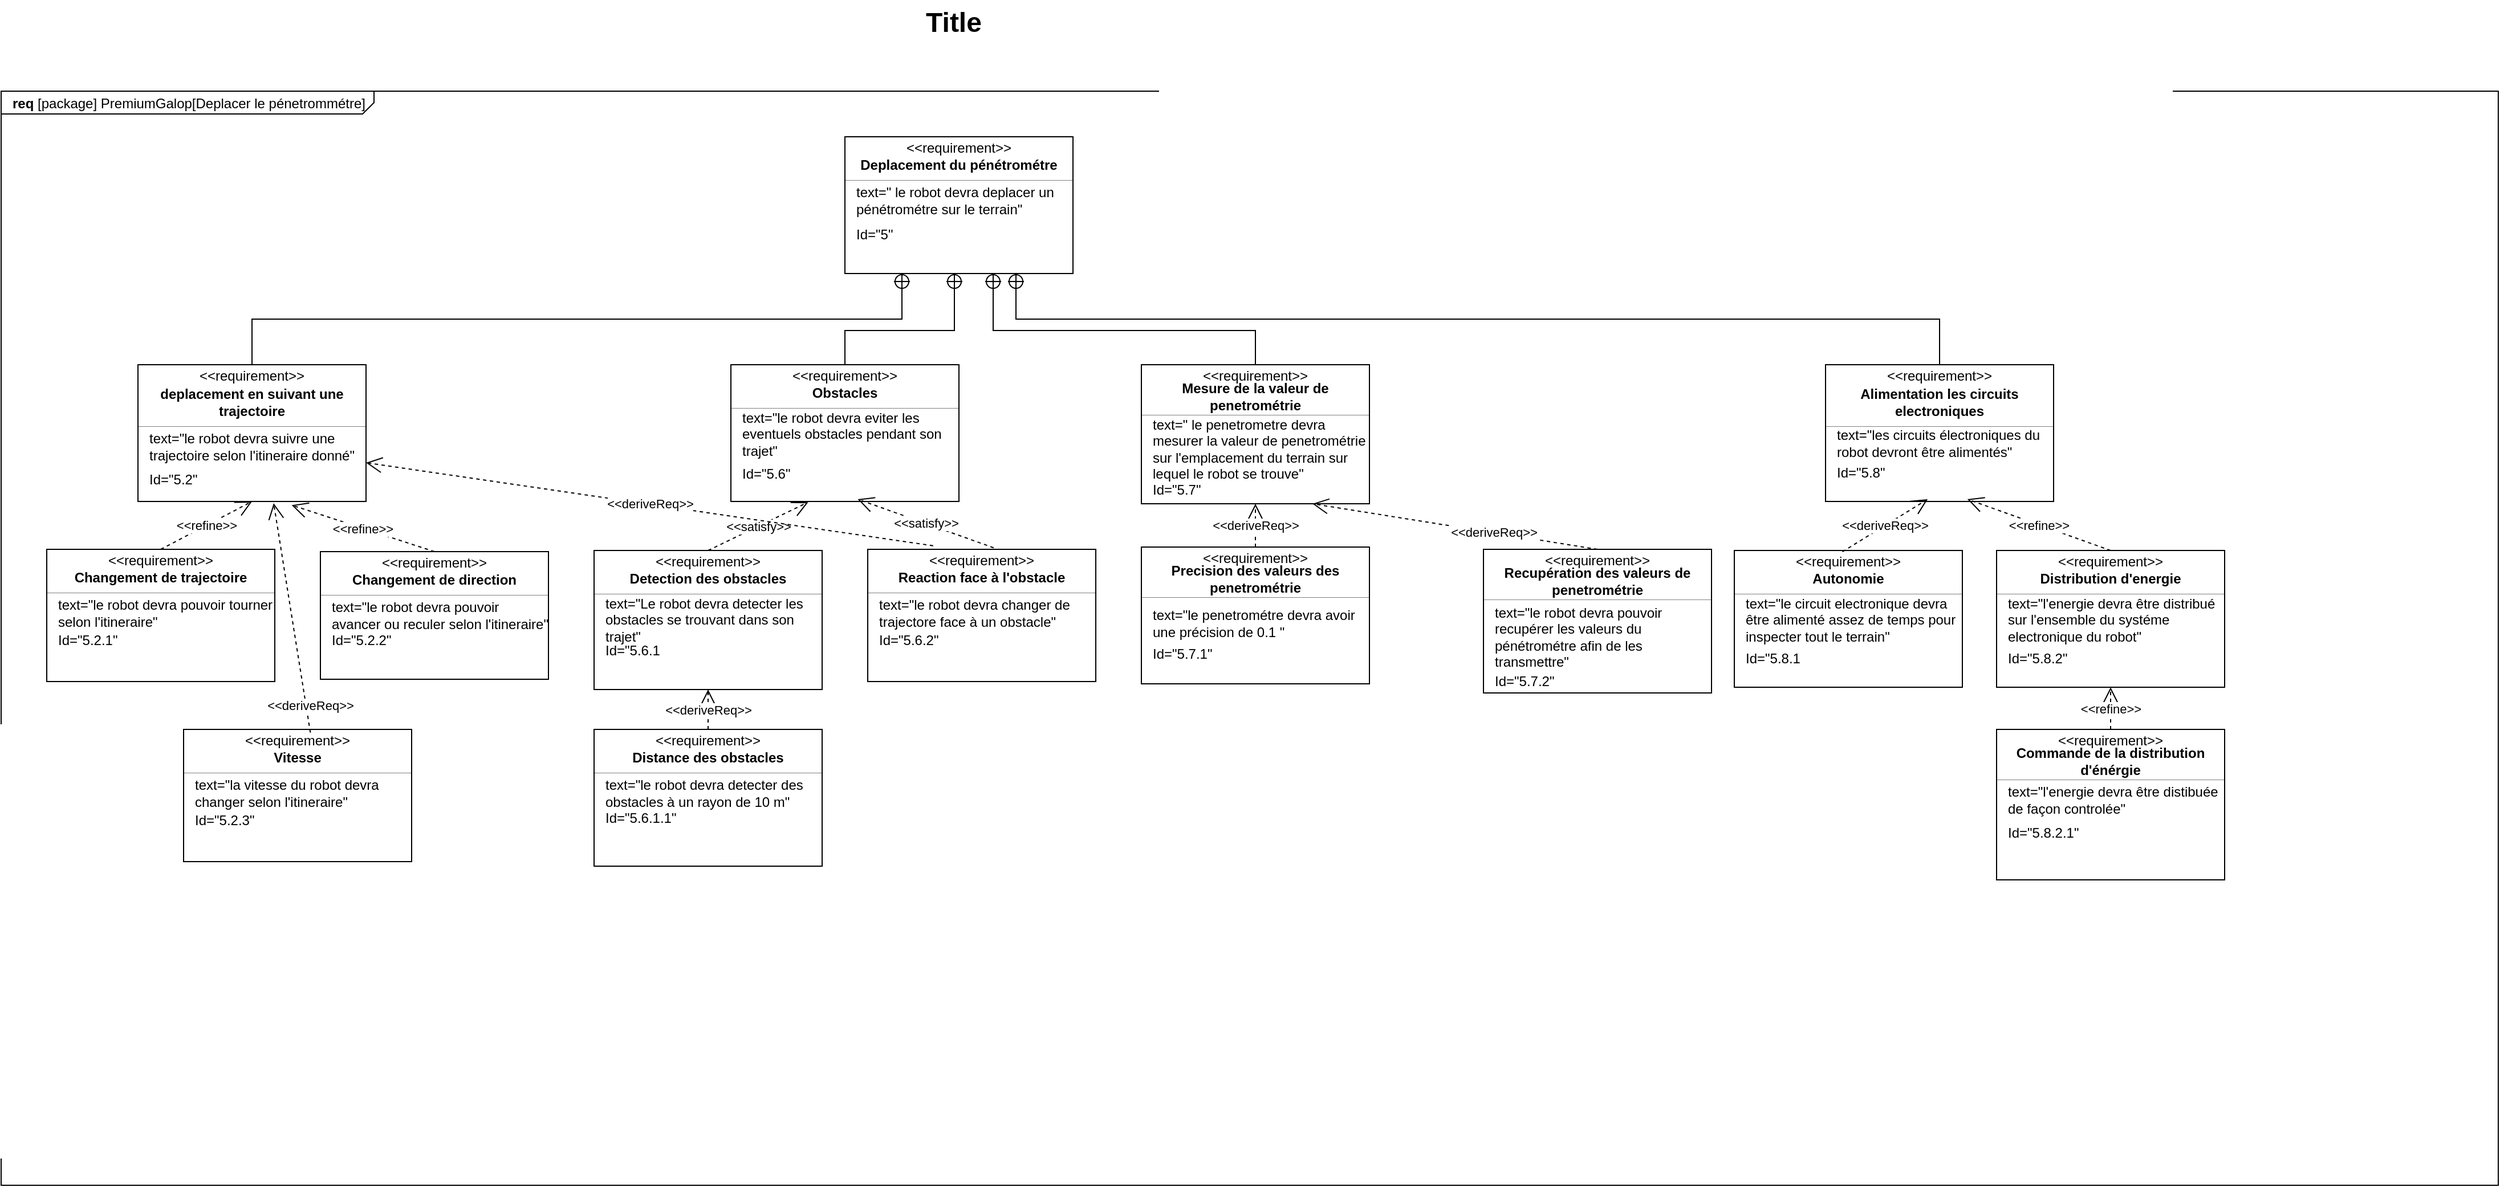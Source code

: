 <mxfile version="26.0.8">
  <diagram name="Page-1" id="929967ad-93f9-6ef4-fab6-5d389245f69c">
    <mxGraphModel dx="1793" dy="923" grid="1" gridSize="10" guides="1" tooltips="1" connect="1" arrows="1" fold="1" page="1" pageScale="1.5" pageWidth="1169" pageHeight="826" background="none" math="0" shadow="0">
      <root>
        <mxCell id="0" style=";html=1;" />
        <mxCell id="1" style=";html=1;" parent="0" />
        <mxCell id="1672d66443f91eb5-1" value="&lt;p style=&quot;margin: 0px ; margin-top: 4px ; margin-left: 10px ; text-align: left&quot;&gt;&lt;b&gt;req&lt;/b&gt;&amp;nbsp;[package] PremiumGalop[Deplacer le pénetrommétre]&lt;/p&gt;" style="html=1;strokeWidth=1;shape=mxgraph.sysml.package;html=1;overflow=fill;whiteSpace=wrap;fillColor=none;gradientColor=none;fontSize=12;align=center;labelX=327.64;" parent="1" vertex="1">
          <mxGeometry x="40" y="120" width="2190" height="960" as="geometry" />
        </mxCell>
        <mxCell id="1672d66443f91eb5-23" value="Title" style="text;strokeColor=none;fillColor=none;html=1;fontSize=24;fontStyle=1;verticalAlign=middle;align=center;" parent="1" vertex="1">
          <mxGeometry x="120" y="40" width="1510" height="40" as="geometry" />
        </mxCell>
        <mxCell id="hHE1MnVIrnI3_nqOoeLc-1" value="" style="fontStyle=1;align=center;verticalAlign=middle;childLayout=stackLayout;horizontal=1;horizontalStack=0;resizeParent=1;resizeParentMax=0;resizeLast=0;marginBottom=0;" parent="1" vertex="1">
          <mxGeometry x="780" y="160" width="200" height="120" as="geometry" />
        </mxCell>
        <mxCell id="hHE1MnVIrnI3_nqOoeLc-2" value="&amp;lt;&amp;lt;requirement&amp;gt;&amp;gt;" style="html=1;align=center;spacing=0;verticalAlign=middle;strokeColor=none;fillColor=none;whiteSpace=wrap;spacingTop=3;" parent="hHE1MnVIrnI3_nqOoeLc-1" vertex="1">
          <mxGeometry width="200" height="16" as="geometry" />
        </mxCell>
        <mxCell id="hHE1MnVIrnI3_nqOoeLc-3" value="Deplacement du pénétrométre" style="html=1;align=center;spacing=0;verticalAlign=middle;strokeColor=none;fillColor=none;whiteSpace=wrap;fontStyle=1" parent="hHE1MnVIrnI3_nqOoeLc-1" vertex="1">
          <mxGeometry y="16" width="200" height="18" as="geometry" />
        </mxCell>
        <mxCell id="hHE1MnVIrnI3_nqOoeLc-4" value="" style="line;strokeWidth=0.25;fillColor=none;align=left;verticalAlign=middle;spacingTop=-1;spacingLeft=3;spacingRight=3;rotatable=0;labelPosition=right;points=[];portConstraint=eastwest;" parent="hHE1MnVIrnI3_nqOoeLc-1" vertex="1">
          <mxGeometry y="34" width="200" height="8" as="geometry" />
        </mxCell>
        <mxCell id="hHE1MnVIrnI3_nqOoeLc-5" value="text=&quot; le robot devra deplacer un pénétrométre sur le terrain&quot;" style="html=1;align=left;spacing=0;verticalAlign=middle;strokeColor=none;fillColor=none;whiteSpace=wrap;spacingLeft=10;" parent="hHE1MnVIrnI3_nqOoeLc-1" vertex="1">
          <mxGeometry y="42" width="200" height="28" as="geometry" />
        </mxCell>
        <mxCell id="hHE1MnVIrnI3_nqOoeLc-6" value="Id=&quot;5&quot;" style="html=1;align=left;spacing=0;verticalAlign=middle;strokeColor=none;fillColor=none;whiteSpace=wrap;spacingLeft=10;" parent="hHE1MnVIrnI3_nqOoeLc-1" vertex="1">
          <mxGeometry y="70" width="200" height="32" as="geometry" />
        </mxCell>
        <mxCell id="hHE1MnVIrnI3_nqOoeLc-7" value="" style="html=1;align=center;spacing=0;verticalAlign=middle;strokeColor=none;fillColor=none;whiteSpace=wrap;" parent="hHE1MnVIrnI3_nqOoeLc-1" vertex="1">
          <mxGeometry y="102" width="200" height="18" as="geometry" />
        </mxCell>
        <mxCell id="hHE1MnVIrnI3_nqOoeLc-8" value="" style="fontStyle=1;align=center;verticalAlign=middle;childLayout=stackLayout;horizontal=1;horizontalStack=0;resizeParent=1;resizeParentMax=0;resizeLast=0;marginBottom=0;" parent="1" vertex="1">
          <mxGeometry x="160" y="360" width="200" height="120" as="geometry" />
        </mxCell>
        <mxCell id="hHE1MnVIrnI3_nqOoeLc-9" value="&amp;lt;&amp;lt;requirement&amp;gt;&amp;gt;" style="html=1;align=center;spacing=0;verticalAlign=middle;strokeColor=none;fillColor=none;whiteSpace=wrap;spacingTop=3;" parent="hHE1MnVIrnI3_nqOoeLc-8" vertex="1">
          <mxGeometry width="200" height="16" as="geometry" />
        </mxCell>
        <mxCell id="hHE1MnVIrnI3_nqOoeLc-10" value="deplacement en suivant une trajectoire" style="html=1;align=center;spacing=0;verticalAlign=middle;strokeColor=none;fillColor=none;whiteSpace=wrap;fontStyle=1" parent="hHE1MnVIrnI3_nqOoeLc-8" vertex="1">
          <mxGeometry y="16" width="200" height="34" as="geometry" />
        </mxCell>
        <mxCell id="hHE1MnVIrnI3_nqOoeLc-11" value="" style="line;strokeWidth=0.25;fillColor=none;align=left;verticalAlign=middle;spacingTop=-1;spacingLeft=3;spacingRight=3;rotatable=0;labelPosition=right;points=[];portConstraint=eastwest;" parent="hHE1MnVIrnI3_nqOoeLc-8" vertex="1">
          <mxGeometry y="50" width="200" height="8" as="geometry" />
        </mxCell>
        <mxCell id="hHE1MnVIrnI3_nqOoeLc-12" value="text=&quot;le robot devra suivre une trajectoire selon l&#39;itineraire donné&quot;" style="html=1;align=left;spacing=0;verticalAlign=middle;strokeColor=none;fillColor=none;whiteSpace=wrap;spacingLeft=10;" parent="hHE1MnVIrnI3_nqOoeLc-8" vertex="1">
          <mxGeometry y="58" width="200" height="28" as="geometry" />
        </mxCell>
        <mxCell id="hHE1MnVIrnI3_nqOoeLc-13" value="Id=&quot;5.2&quot;" style="html=1;align=left;spacing=0;verticalAlign=middle;strokeColor=none;fillColor=none;whiteSpace=wrap;spacingLeft=10;" parent="hHE1MnVIrnI3_nqOoeLc-8" vertex="1">
          <mxGeometry y="86" width="200" height="30" as="geometry" />
        </mxCell>
        <mxCell id="hHE1MnVIrnI3_nqOoeLc-14" value="" style="html=1;align=center;spacing=0;verticalAlign=middle;strokeColor=none;fillColor=none;whiteSpace=wrap;" parent="hHE1MnVIrnI3_nqOoeLc-8" vertex="1">
          <mxGeometry y="116" width="200" height="4" as="geometry" />
        </mxCell>
        <mxCell id="hHE1MnVIrnI3_nqOoeLc-15" value="" style="fontStyle=1;align=center;verticalAlign=middle;childLayout=stackLayout;horizontal=1;horizontalStack=0;resizeParent=1;resizeParentMax=0;resizeLast=0;marginBottom=0;" parent="1" vertex="1">
          <mxGeometry x="680" y="360" width="200" height="120" as="geometry" />
        </mxCell>
        <mxCell id="hHE1MnVIrnI3_nqOoeLc-16" value="&amp;lt;&amp;lt;requirement&amp;gt;&amp;gt;" style="html=1;align=center;spacing=0;verticalAlign=middle;strokeColor=none;fillColor=none;whiteSpace=wrap;spacingTop=3;" parent="hHE1MnVIrnI3_nqOoeLc-15" vertex="1">
          <mxGeometry width="200" height="16" as="geometry" />
        </mxCell>
        <mxCell id="hHE1MnVIrnI3_nqOoeLc-17" value="Obstacles" style="html=1;align=center;spacing=0;verticalAlign=middle;strokeColor=none;fillColor=none;whiteSpace=wrap;fontStyle=1" parent="hHE1MnVIrnI3_nqOoeLc-15" vertex="1">
          <mxGeometry y="16" width="200" height="18" as="geometry" />
        </mxCell>
        <mxCell id="hHE1MnVIrnI3_nqOoeLc-18" value="" style="line;strokeWidth=0.25;fillColor=none;align=left;verticalAlign=middle;spacingTop=-1;spacingLeft=3;spacingRight=3;rotatable=0;labelPosition=right;points=[];portConstraint=eastwest;" parent="hHE1MnVIrnI3_nqOoeLc-15" vertex="1">
          <mxGeometry y="34" width="200" height="8" as="geometry" />
        </mxCell>
        <mxCell id="hHE1MnVIrnI3_nqOoeLc-19" value="text=&quot;le robot devra eviter les eventuels obstacles pendant son trajet&quot;" style="html=1;align=left;spacing=0;verticalAlign=middle;strokeColor=none;fillColor=none;whiteSpace=wrap;spacingLeft=10;" parent="hHE1MnVIrnI3_nqOoeLc-15" vertex="1">
          <mxGeometry y="42" width="200" height="38" as="geometry" />
        </mxCell>
        <mxCell id="hHE1MnVIrnI3_nqOoeLc-20" value="Id=&quot;5.6&quot;" style="html=1;align=left;spacing=0;verticalAlign=middle;strokeColor=none;fillColor=none;whiteSpace=wrap;spacingLeft=10;" parent="hHE1MnVIrnI3_nqOoeLc-15" vertex="1">
          <mxGeometry y="80" width="200" height="32" as="geometry" />
        </mxCell>
        <mxCell id="hHE1MnVIrnI3_nqOoeLc-21" value="" style="html=1;align=center;spacing=0;verticalAlign=middle;strokeColor=none;fillColor=none;whiteSpace=wrap;" parent="hHE1MnVIrnI3_nqOoeLc-15" vertex="1">
          <mxGeometry y="112" width="200" height="8" as="geometry" />
        </mxCell>
        <mxCell id="hHE1MnVIrnI3_nqOoeLc-22" value="" style="fontStyle=1;align=center;verticalAlign=middle;childLayout=stackLayout;horizontal=1;horizontalStack=0;resizeParent=1;resizeParentMax=0;resizeLast=0;marginBottom=0;" parent="1" vertex="1">
          <mxGeometry x="1040" y="360" width="200" height="122" as="geometry" />
        </mxCell>
        <mxCell id="hHE1MnVIrnI3_nqOoeLc-23" value="&amp;lt;&amp;lt;requirement&amp;gt;&amp;gt;" style="html=1;align=center;spacing=0;verticalAlign=middle;strokeColor=none;fillColor=none;whiteSpace=wrap;spacingTop=3;" parent="hHE1MnVIrnI3_nqOoeLc-22" vertex="1">
          <mxGeometry width="200" height="16" as="geometry" />
        </mxCell>
        <mxCell id="hHE1MnVIrnI3_nqOoeLc-24" value="Mesure de la valeur de penetrométrie" style="html=1;align=center;spacing=0;verticalAlign=middle;strokeColor=none;fillColor=none;whiteSpace=wrap;fontStyle=1" parent="hHE1MnVIrnI3_nqOoeLc-22" vertex="1">
          <mxGeometry y="16" width="200" height="24" as="geometry" />
        </mxCell>
        <mxCell id="hHE1MnVIrnI3_nqOoeLc-25" value="" style="line;strokeWidth=0.25;fillColor=none;align=left;verticalAlign=middle;spacingTop=-1;spacingLeft=3;spacingRight=3;rotatable=0;labelPosition=right;points=[];portConstraint=eastwest;" parent="hHE1MnVIrnI3_nqOoeLc-22" vertex="1">
          <mxGeometry y="40" width="200" height="8" as="geometry" />
        </mxCell>
        <mxCell id="hHE1MnVIrnI3_nqOoeLc-26" value="text=&quot; le penetrometre devra mesurer la valeur de penetrométrie sur l&#39;emplacement du terrain sur lequel le robot se trouve&quot;" style="html=1;align=left;spacing=0;verticalAlign=middle;strokeColor=none;fillColor=none;whiteSpace=wrap;spacingLeft=10;" parent="hHE1MnVIrnI3_nqOoeLc-22" vertex="1">
          <mxGeometry y="48" width="200" height="52" as="geometry" />
        </mxCell>
        <mxCell id="hHE1MnVIrnI3_nqOoeLc-27" value="Id=&quot;5.7&quot;" style="html=1;align=left;spacing=0;verticalAlign=middle;strokeColor=none;fillColor=none;whiteSpace=wrap;spacingLeft=10;" parent="hHE1MnVIrnI3_nqOoeLc-22" vertex="1">
          <mxGeometry y="100" width="200" height="20" as="geometry" />
        </mxCell>
        <mxCell id="hHE1MnVIrnI3_nqOoeLc-28" value="" style="html=1;align=center;spacing=0;verticalAlign=middle;strokeColor=none;fillColor=none;whiteSpace=wrap;" parent="hHE1MnVIrnI3_nqOoeLc-22" vertex="1">
          <mxGeometry y="120" width="200" height="2" as="geometry" />
        </mxCell>
        <mxCell id="hHE1MnVIrnI3_nqOoeLc-30" value="" style="fontStyle=1;align=center;verticalAlign=middle;childLayout=stackLayout;horizontal=1;horizontalStack=0;resizeParent=1;resizeParentMax=0;resizeLast=0;marginBottom=0;" parent="1" vertex="1">
          <mxGeometry x="1640" y="360" width="200" height="120" as="geometry" />
        </mxCell>
        <mxCell id="hHE1MnVIrnI3_nqOoeLc-31" value="&amp;lt;&amp;lt;requirement&amp;gt;&amp;gt;" style="html=1;align=center;spacing=0;verticalAlign=middle;strokeColor=none;fillColor=none;whiteSpace=wrap;spacingTop=3;" parent="hHE1MnVIrnI3_nqOoeLc-30" vertex="1">
          <mxGeometry width="200" height="16" as="geometry" />
        </mxCell>
        <mxCell id="hHE1MnVIrnI3_nqOoeLc-32" value="Alimentation les circuits electroniques" style="html=1;align=center;spacing=0;verticalAlign=middle;strokeColor=none;fillColor=none;whiteSpace=wrap;fontStyle=1" parent="hHE1MnVIrnI3_nqOoeLc-30" vertex="1">
          <mxGeometry y="16" width="200" height="34" as="geometry" />
        </mxCell>
        <mxCell id="hHE1MnVIrnI3_nqOoeLc-33" value="" style="line;strokeWidth=0.25;fillColor=none;align=left;verticalAlign=middle;spacingTop=-1;spacingLeft=3;spacingRight=3;rotatable=0;labelPosition=right;points=[];portConstraint=eastwest;" parent="hHE1MnVIrnI3_nqOoeLc-30" vertex="1">
          <mxGeometry y="50" width="200" height="8" as="geometry" />
        </mxCell>
        <mxCell id="hHE1MnVIrnI3_nqOoeLc-34" value="text=&quot;les circuits électroniques du robot devront être alimentés&quot;" style="html=1;align=left;spacing=0;verticalAlign=middle;strokeColor=none;fillColor=none;whiteSpace=wrap;spacingLeft=10;" parent="hHE1MnVIrnI3_nqOoeLc-30" vertex="1">
          <mxGeometry y="58" width="200" height="22" as="geometry" />
        </mxCell>
        <mxCell id="hHE1MnVIrnI3_nqOoeLc-35" value="Id=&quot;5.8&quot;" style="html=1;align=left;spacing=0;verticalAlign=middle;strokeColor=none;fillColor=none;whiteSpace=wrap;spacingLeft=10;" parent="hHE1MnVIrnI3_nqOoeLc-30" vertex="1">
          <mxGeometry y="80" width="200" height="30" as="geometry" />
        </mxCell>
        <mxCell id="hHE1MnVIrnI3_nqOoeLc-36" value="" style="html=1;align=center;spacing=0;verticalAlign=middle;strokeColor=none;fillColor=none;whiteSpace=wrap;" parent="hHE1MnVIrnI3_nqOoeLc-30" vertex="1">
          <mxGeometry y="110" width="200" height="10" as="geometry" />
        </mxCell>
        <mxCell id="hHE1MnVIrnI3_nqOoeLc-38" value="" style="fontStyle=1;align=center;verticalAlign=middle;childLayout=stackLayout;horizontal=1;horizontalStack=0;resizeParent=1;resizeParentMax=0;resizeLast=0;marginBottom=0;" parent="1" vertex="1">
          <mxGeometry x="560" y="680" width="200" height="120" as="geometry" />
        </mxCell>
        <mxCell id="hHE1MnVIrnI3_nqOoeLc-39" value="&amp;lt;&amp;lt;requirement&amp;gt;&amp;gt;" style="html=1;align=center;spacing=0;verticalAlign=middle;strokeColor=none;fillColor=none;whiteSpace=wrap;spacingTop=3;" parent="hHE1MnVIrnI3_nqOoeLc-38" vertex="1">
          <mxGeometry width="200" height="16" as="geometry" />
        </mxCell>
        <mxCell id="hHE1MnVIrnI3_nqOoeLc-40" value="Distance des obstacles" style="html=1;align=center;spacing=0;verticalAlign=middle;strokeColor=none;fillColor=none;whiteSpace=wrap;fontStyle=1" parent="hHE1MnVIrnI3_nqOoeLc-38" vertex="1">
          <mxGeometry y="16" width="200" height="18" as="geometry" />
        </mxCell>
        <mxCell id="hHE1MnVIrnI3_nqOoeLc-41" value="" style="line;strokeWidth=0.25;fillColor=none;align=left;verticalAlign=middle;spacingTop=-1;spacingLeft=3;spacingRight=3;rotatable=0;labelPosition=right;points=[];portConstraint=eastwest;" parent="hHE1MnVIrnI3_nqOoeLc-38" vertex="1">
          <mxGeometry y="34" width="200" height="8" as="geometry" />
        </mxCell>
        <mxCell id="hHE1MnVIrnI3_nqOoeLc-42" value="text=&quot;le robot devra detecter des obstacles à un rayon de 10 m&quot;" style="html=1;align=left;spacing=0;verticalAlign=middle;strokeColor=none;fillColor=none;whiteSpace=wrap;spacingLeft=10;" parent="hHE1MnVIrnI3_nqOoeLc-38" vertex="1">
          <mxGeometry y="42" width="200" height="28" as="geometry" />
        </mxCell>
        <mxCell id="hHE1MnVIrnI3_nqOoeLc-43" value="Id=&quot;5.6.1.1&quot;" style="html=1;align=left;spacing=0;verticalAlign=middle;strokeColor=none;fillColor=none;whiteSpace=wrap;spacingLeft=10;" parent="hHE1MnVIrnI3_nqOoeLc-38" vertex="1">
          <mxGeometry y="70" width="200" height="16" as="geometry" />
        </mxCell>
        <mxCell id="hHE1MnVIrnI3_nqOoeLc-44" value="" style="html=1;align=center;spacing=0;verticalAlign=middle;strokeColor=none;fillColor=none;whiteSpace=wrap;" parent="hHE1MnVIrnI3_nqOoeLc-38" vertex="1">
          <mxGeometry y="86" width="200" height="34" as="geometry" />
        </mxCell>
        <mxCell id="J1DFRAQzbUZdvanrdbl8-56" style="edgeStyle=orthogonalEdgeStyle;rounded=0;orthogonalLoop=1;jettySize=auto;html=1;exitX=0.5;exitY=1;exitDx=0;exitDy=0;" parent="hHE1MnVIrnI3_nqOoeLc-38" source="hHE1MnVIrnI3_nqOoeLc-43" target="hHE1MnVIrnI3_nqOoeLc-43" edge="1">
          <mxGeometry relative="1" as="geometry" />
        </mxCell>
        <mxCell id="hHE1MnVIrnI3_nqOoeLc-45" value="" style="fontStyle=1;align=center;verticalAlign=middle;childLayout=stackLayout;horizontal=1;horizontalStack=0;resizeParent=1;resizeParentMax=0;resizeLast=0;marginBottom=0;" parent="1" vertex="1">
          <mxGeometry x="1040" y="520" width="200" height="120" as="geometry" />
        </mxCell>
        <mxCell id="hHE1MnVIrnI3_nqOoeLc-46" value="&amp;lt;&amp;lt;requirement&amp;gt;&amp;gt;" style="html=1;align=center;spacing=0;verticalAlign=middle;strokeColor=none;fillColor=none;whiteSpace=wrap;spacingTop=3;" parent="hHE1MnVIrnI3_nqOoeLc-45" vertex="1">
          <mxGeometry width="200" height="16" as="geometry" />
        </mxCell>
        <mxCell id="hHE1MnVIrnI3_nqOoeLc-47" value="Precision des valeurs des penetrométrie" style="html=1;align=center;spacing=0;verticalAlign=middle;strokeColor=none;fillColor=none;whiteSpace=wrap;fontStyle=1" parent="hHE1MnVIrnI3_nqOoeLc-45" vertex="1">
          <mxGeometry y="16" width="200" height="24" as="geometry" />
        </mxCell>
        <mxCell id="hHE1MnVIrnI3_nqOoeLc-48" value="" style="line;strokeWidth=0.25;fillColor=none;align=left;verticalAlign=middle;spacingTop=-1;spacingLeft=3;spacingRight=3;rotatable=0;labelPosition=right;points=[];portConstraint=eastwest;" parent="hHE1MnVIrnI3_nqOoeLc-45" vertex="1">
          <mxGeometry y="40" width="200" height="8" as="geometry" />
        </mxCell>
        <mxCell id="hHE1MnVIrnI3_nqOoeLc-49" value="text=&quot;le penetrométre devra avoir une précision de 0.1 &quot;" style="html=1;align=left;spacing=0;verticalAlign=middle;strokeColor=none;fillColor=none;whiteSpace=wrap;spacingLeft=10;" parent="hHE1MnVIrnI3_nqOoeLc-45" vertex="1">
          <mxGeometry y="48" width="200" height="38" as="geometry" />
        </mxCell>
        <mxCell id="hHE1MnVIrnI3_nqOoeLc-50" value="Id=&quot;5.7.1&quot;" style="html=1;align=left;spacing=0;verticalAlign=middle;strokeColor=none;fillColor=none;whiteSpace=wrap;spacingLeft=10;" parent="hHE1MnVIrnI3_nqOoeLc-45" vertex="1">
          <mxGeometry y="86" width="200" height="16" as="geometry" />
        </mxCell>
        <mxCell id="hHE1MnVIrnI3_nqOoeLc-51" value="" style="html=1;align=center;spacing=0;verticalAlign=middle;strokeColor=none;fillColor=none;whiteSpace=wrap;" parent="hHE1MnVIrnI3_nqOoeLc-45" vertex="1">
          <mxGeometry y="102" width="200" height="18" as="geometry" />
        </mxCell>
        <mxCell id="hHE1MnVIrnI3_nqOoeLc-52" value="" style="fontStyle=1;align=center;verticalAlign=middle;childLayout=stackLayout;horizontal=1;horizontalStack=0;resizeParent=1;resizeParentMax=0;resizeLast=0;marginBottom=0;" parent="1" vertex="1">
          <mxGeometry x="560" y="523" width="200" height="122" as="geometry" />
        </mxCell>
        <mxCell id="hHE1MnVIrnI3_nqOoeLc-53" value="&amp;lt;&amp;lt;requirement&amp;gt;&amp;gt;" style="html=1;align=center;spacing=0;verticalAlign=middle;strokeColor=none;fillColor=none;whiteSpace=wrap;spacingTop=3;" parent="hHE1MnVIrnI3_nqOoeLc-52" vertex="1">
          <mxGeometry width="200" height="16" as="geometry" />
        </mxCell>
        <mxCell id="hHE1MnVIrnI3_nqOoeLc-54" value="Detection des obstacles" style="html=1;align=center;spacing=0;verticalAlign=middle;strokeColor=none;fillColor=none;whiteSpace=wrap;fontStyle=1" parent="hHE1MnVIrnI3_nqOoeLc-52" vertex="1">
          <mxGeometry y="16" width="200" height="18" as="geometry" />
        </mxCell>
        <mxCell id="hHE1MnVIrnI3_nqOoeLc-55" value="" style="line;strokeWidth=0.25;fillColor=none;align=left;verticalAlign=middle;spacingTop=-1;spacingLeft=3;spacingRight=3;rotatable=0;labelPosition=right;points=[];portConstraint=eastwest;" parent="hHE1MnVIrnI3_nqOoeLc-52" vertex="1">
          <mxGeometry y="34" width="200" height="8" as="geometry" />
        </mxCell>
        <mxCell id="hHE1MnVIrnI3_nqOoeLc-56" value="text=&quot;Le robot devra detecter les obstacles se trouvant dans son trajet&quot;" style="html=1;align=left;spacing=0;verticalAlign=middle;strokeColor=none;fillColor=none;whiteSpace=wrap;spacingLeft=10;" parent="hHE1MnVIrnI3_nqOoeLc-52" vertex="1">
          <mxGeometry y="42" width="200" height="38" as="geometry" />
        </mxCell>
        <mxCell id="hHE1MnVIrnI3_nqOoeLc-57" value="Id=&quot;5.6.1" style="html=1;align=left;spacing=0;verticalAlign=middle;strokeColor=none;fillColor=none;whiteSpace=wrap;spacingLeft=10;" parent="hHE1MnVIrnI3_nqOoeLc-52" vertex="1">
          <mxGeometry y="80" width="200" height="16" as="geometry" />
        </mxCell>
        <mxCell id="hHE1MnVIrnI3_nqOoeLc-58" value="" style="html=1;align=center;spacing=0;verticalAlign=middle;strokeColor=none;fillColor=none;whiteSpace=wrap;" parent="hHE1MnVIrnI3_nqOoeLc-52" vertex="1">
          <mxGeometry y="96" width="200" height="26" as="geometry" />
        </mxCell>
        <mxCell id="hHE1MnVIrnI3_nqOoeLc-59" value="" style="fontStyle=1;align=center;verticalAlign=middle;childLayout=stackLayout;horizontal=1;horizontalStack=0;resizeParent=1;resizeParentMax=0;resizeLast=0;marginBottom=0;" parent="1" vertex="1">
          <mxGeometry x="80" y="522" width="200" height="116" as="geometry" />
        </mxCell>
        <mxCell id="hHE1MnVIrnI3_nqOoeLc-60" value="&amp;lt;&amp;lt;requirement&amp;gt;&amp;gt;" style="html=1;align=center;spacing=0;verticalAlign=middle;strokeColor=none;fillColor=none;whiteSpace=wrap;spacingTop=3;" parent="hHE1MnVIrnI3_nqOoeLc-59" vertex="1">
          <mxGeometry width="200" height="16" as="geometry" />
        </mxCell>
        <mxCell id="hHE1MnVIrnI3_nqOoeLc-61" value="Changement de trajectoire" style="html=1;align=center;spacing=0;verticalAlign=middle;strokeColor=none;fillColor=none;whiteSpace=wrap;fontStyle=1" parent="hHE1MnVIrnI3_nqOoeLc-59" vertex="1">
          <mxGeometry y="16" width="200" height="18" as="geometry" />
        </mxCell>
        <mxCell id="hHE1MnVIrnI3_nqOoeLc-62" value="" style="line;strokeWidth=0.25;fillColor=none;align=left;verticalAlign=middle;spacingTop=-1;spacingLeft=3;spacingRight=3;rotatable=0;labelPosition=right;points=[];portConstraint=eastwest;" parent="hHE1MnVIrnI3_nqOoeLc-59" vertex="1">
          <mxGeometry y="34" width="200" height="8" as="geometry" />
        </mxCell>
        <mxCell id="hHE1MnVIrnI3_nqOoeLc-63" value="text=&quot;le robot devra pouvoir tourner selon l&#39;itineraire&quot;" style="html=1;align=left;spacing=0;verticalAlign=middle;strokeColor=none;fillColor=none;whiteSpace=wrap;spacingLeft=10;" parent="hHE1MnVIrnI3_nqOoeLc-59" vertex="1">
          <mxGeometry y="42" width="200" height="28" as="geometry" />
        </mxCell>
        <mxCell id="hHE1MnVIrnI3_nqOoeLc-64" value="Id=&quot;5.2.1&quot;" style="html=1;align=left;spacing=0;verticalAlign=middle;strokeColor=none;fillColor=none;whiteSpace=wrap;spacingLeft=10;" parent="hHE1MnVIrnI3_nqOoeLc-59" vertex="1">
          <mxGeometry y="70" width="200" height="20" as="geometry" />
        </mxCell>
        <mxCell id="hHE1MnVIrnI3_nqOoeLc-65" value="" style="html=1;align=center;spacing=0;verticalAlign=middle;strokeColor=none;fillColor=none;whiteSpace=wrap;" parent="hHE1MnVIrnI3_nqOoeLc-59" vertex="1">
          <mxGeometry y="90" width="200" height="26" as="geometry" />
        </mxCell>
        <mxCell id="hHE1MnVIrnI3_nqOoeLc-66" value="" style="fontStyle=1;align=center;verticalAlign=middle;childLayout=stackLayout;horizontal=1;horizontalStack=0;resizeParent=1;resizeParentMax=0;resizeLast=0;marginBottom=0;" parent="1" vertex="1">
          <mxGeometry x="320" y="524" width="200" height="112" as="geometry" />
        </mxCell>
        <mxCell id="hHE1MnVIrnI3_nqOoeLc-67" value="&amp;lt;&amp;lt;requirement&amp;gt;&amp;gt;" style="html=1;align=center;spacing=0;verticalAlign=middle;strokeColor=none;fillColor=none;whiteSpace=wrap;spacingTop=3;" parent="hHE1MnVIrnI3_nqOoeLc-66" vertex="1">
          <mxGeometry width="200" height="16" as="geometry" />
        </mxCell>
        <mxCell id="hHE1MnVIrnI3_nqOoeLc-68" value="Changement de direction" style="html=1;align=center;spacing=0;verticalAlign=middle;strokeColor=none;fillColor=none;whiteSpace=wrap;fontStyle=1" parent="hHE1MnVIrnI3_nqOoeLc-66" vertex="1">
          <mxGeometry y="16" width="200" height="18" as="geometry" />
        </mxCell>
        <mxCell id="hHE1MnVIrnI3_nqOoeLc-69" value="" style="line;strokeWidth=0.25;fillColor=none;align=left;verticalAlign=middle;spacingTop=-1;spacingLeft=3;spacingRight=3;rotatable=0;labelPosition=right;points=[];portConstraint=eastwest;" parent="hHE1MnVIrnI3_nqOoeLc-66" vertex="1">
          <mxGeometry y="34" width="200" height="8" as="geometry" />
        </mxCell>
        <mxCell id="hHE1MnVIrnI3_nqOoeLc-70" value="text=&quot;le robot devra pouvoir avancer ou reculer selon l&#39;itineraire&quot;" style="html=1;align=left;spacing=0;verticalAlign=middle;strokeColor=none;fillColor=none;whiteSpace=wrap;spacingLeft=10;" parent="hHE1MnVIrnI3_nqOoeLc-66" vertex="1">
          <mxGeometry y="42" width="200" height="28" as="geometry" />
        </mxCell>
        <mxCell id="hHE1MnVIrnI3_nqOoeLc-71" value="Id=&quot;5.2.2&quot;" style="html=1;align=left;spacing=0;verticalAlign=middle;strokeColor=none;fillColor=none;whiteSpace=wrap;spacingLeft=10;" parent="hHE1MnVIrnI3_nqOoeLc-66" vertex="1">
          <mxGeometry y="70" width="200" height="16" as="geometry" />
        </mxCell>
        <mxCell id="hHE1MnVIrnI3_nqOoeLc-72" value="" style="html=1;align=center;spacing=0;verticalAlign=middle;strokeColor=none;fillColor=none;whiteSpace=wrap;" parent="hHE1MnVIrnI3_nqOoeLc-66" vertex="1">
          <mxGeometry y="86" width="200" height="26" as="geometry" />
        </mxCell>
        <mxCell id="hHE1MnVIrnI3_nqOoeLc-83" value="" style="fontStyle=1;align=center;verticalAlign=middle;childLayout=stackLayout;horizontal=1;horizontalStack=0;resizeParent=1;resizeParentMax=0;resizeLast=0;marginBottom=0;" parent="1" vertex="1">
          <mxGeometry x="1560" y="523" width="200" height="120" as="geometry" />
        </mxCell>
        <mxCell id="hHE1MnVIrnI3_nqOoeLc-84" value="&amp;lt;&amp;lt;requirement&amp;gt;&amp;gt;" style="html=1;align=center;spacing=0;verticalAlign=middle;strokeColor=none;fillColor=none;whiteSpace=wrap;spacingTop=3;" parent="hHE1MnVIrnI3_nqOoeLc-83" vertex="1">
          <mxGeometry width="200" height="16" as="geometry" />
        </mxCell>
        <mxCell id="hHE1MnVIrnI3_nqOoeLc-85" value="Autonomie" style="html=1;align=center;spacing=0;verticalAlign=middle;strokeColor=none;fillColor=none;whiteSpace=wrap;fontStyle=1" parent="hHE1MnVIrnI3_nqOoeLc-83" vertex="1">
          <mxGeometry y="16" width="200" height="18" as="geometry" />
        </mxCell>
        <mxCell id="hHE1MnVIrnI3_nqOoeLc-86" value="" style="line;strokeWidth=0.25;fillColor=none;align=left;verticalAlign=middle;spacingTop=-1;spacingLeft=3;spacingRight=3;rotatable=0;labelPosition=right;points=[];portConstraint=eastwest;" parent="hHE1MnVIrnI3_nqOoeLc-83" vertex="1">
          <mxGeometry y="34" width="200" height="8" as="geometry" />
        </mxCell>
        <mxCell id="hHE1MnVIrnI3_nqOoeLc-87" value="text=&quot;le circuit electronique devra être alimenté assez de temps pour inspecter tout le terrain&quot;" style="html=1;align=left;spacing=0;verticalAlign=middle;strokeColor=none;fillColor=none;whiteSpace=wrap;spacingLeft=10;" parent="hHE1MnVIrnI3_nqOoeLc-83" vertex="1">
          <mxGeometry y="42" width="200" height="38" as="geometry" />
        </mxCell>
        <mxCell id="hHE1MnVIrnI3_nqOoeLc-88" value="Id=&quot;5.8.1" style="html=1;align=left;spacing=0;verticalAlign=middle;strokeColor=none;fillColor=none;whiteSpace=wrap;spacingLeft=10;" parent="hHE1MnVIrnI3_nqOoeLc-83" vertex="1">
          <mxGeometry y="80" width="200" height="30" as="geometry" />
        </mxCell>
        <mxCell id="hHE1MnVIrnI3_nqOoeLc-89" value="" style="html=1;align=center;spacing=0;verticalAlign=middle;strokeColor=none;fillColor=none;whiteSpace=wrap;" parent="hHE1MnVIrnI3_nqOoeLc-83" vertex="1">
          <mxGeometry y="110" width="200" height="10" as="geometry" />
        </mxCell>
        <mxCell id="J1DFRAQzbUZdvanrdbl8-3" value="" style="fontStyle=1;align=center;verticalAlign=middle;childLayout=stackLayout;horizontal=1;horizontalStack=0;resizeParent=1;resizeParentMax=0;resizeLast=0;marginBottom=0;" parent="1" vertex="1">
          <mxGeometry x="1790" y="523" width="200" height="120" as="geometry" />
        </mxCell>
        <mxCell id="J1DFRAQzbUZdvanrdbl8-4" value="&amp;lt;&amp;lt;requirement&amp;gt;&amp;gt;" style="html=1;align=center;spacing=0;verticalAlign=middle;strokeColor=none;fillColor=none;whiteSpace=wrap;spacingTop=3;" parent="J1DFRAQzbUZdvanrdbl8-3" vertex="1">
          <mxGeometry width="200" height="16" as="geometry" />
        </mxCell>
        <mxCell id="J1DFRAQzbUZdvanrdbl8-5" value="Distribution d&#39;energie" style="html=1;align=center;spacing=0;verticalAlign=middle;strokeColor=none;fillColor=none;whiteSpace=wrap;fontStyle=1" parent="J1DFRAQzbUZdvanrdbl8-3" vertex="1">
          <mxGeometry y="16" width="200" height="18" as="geometry" />
        </mxCell>
        <mxCell id="J1DFRAQzbUZdvanrdbl8-6" value="" style="line;strokeWidth=0.25;fillColor=none;align=left;verticalAlign=middle;spacingTop=-1;spacingLeft=3;spacingRight=3;rotatable=0;labelPosition=right;points=[];portConstraint=eastwest;" parent="J1DFRAQzbUZdvanrdbl8-3" vertex="1">
          <mxGeometry y="34" width="200" height="8" as="geometry" />
        </mxCell>
        <mxCell id="J1DFRAQzbUZdvanrdbl8-7" value="text=&quot;l&#39;energie devra être distribué sur l&#39;ensemble du systéme electronique du robot&quot;" style="html=1;align=left;spacing=0;verticalAlign=middle;strokeColor=none;fillColor=none;whiteSpace=wrap;spacingLeft=10;" parent="J1DFRAQzbUZdvanrdbl8-3" vertex="1">
          <mxGeometry y="42" width="200" height="38" as="geometry" />
        </mxCell>
        <mxCell id="J1DFRAQzbUZdvanrdbl8-8" value="Id=&quot;5.8.2&quot;" style="html=1;align=left;spacing=0;verticalAlign=middle;strokeColor=none;fillColor=none;whiteSpace=wrap;spacingLeft=10;" parent="J1DFRAQzbUZdvanrdbl8-3" vertex="1">
          <mxGeometry y="80" width="200" height="30" as="geometry" />
        </mxCell>
        <mxCell id="J1DFRAQzbUZdvanrdbl8-9" value="" style="html=1;align=center;spacing=0;verticalAlign=middle;strokeColor=none;fillColor=none;whiteSpace=wrap;" parent="J1DFRAQzbUZdvanrdbl8-3" vertex="1">
          <mxGeometry y="110" width="200" height="10" as="geometry" />
        </mxCell>
        <mxCell id="J1DFRAQzbUZdvanrdbl8-11" value="" style="fontStyle=1;align=center;verticalAlign=middle;childLayout=stackLayout;horizontal=1;horizontalStack=0;resizeParent=1;resizeParentMax=0;resizeLast=0;marginBottom=0;" parent="1" vertex="1">
          <mxGeometry x="200" y="680" width="200" height="116" as="geometry" />
        </mxCell>
        <mxCell id="J1DFRAQzbUZdvanrdbl8-12" value="&amp;lt;&amp;lt;requirement&amp;gt;&amp;gt;" style="html=1;align=center;spacing=0;verticalAlign=middle;strokeColor=none;fillColor=none;whiteSpace=wrap;spacingTop=3;" parent="J1DFRAQzbUZdvanrdbl8-11" vertex="1">
          <mxGeometry width="200" height="16" as="geometry" />
        </mxCell>
        <mxCell id="J1DFRAQzbUZdvanrdbl8-13" value="Vitesse" style="html=1;align=center;spacing=0;verticalAlign=middle;strokeColor=none;fillColor=none;whiteSpace=wrap;fontStyle=1" parent="J1DFRAQzbUZdvanrdbl8-11" vertex="1">
          <mxGeometry y="16" width="200" height="18" as="geometry" />
        </mxCell>
        <mxCell id="J1DFRAQzbUZdvanrdbl8-14" value="" style="line;strokeWidth=0.25;fillColor=none;align=left;verticalAlign=middle;spacingTop=-1;spacingLeft=3;spacingRight=3;rotatable=0;labelPosition=right;points=[];portConstraint=eastwest;" parent="J1DFRAQzbUZdvanrdbl8-11" vertex="1">
          <mxGeometry y="34" width="200" height="8" as="geometry" />
        </mxCell>
        <mxCell id="J1DFRAQzbUZdvanrdbl8-15" value="text=&quot;la vitesse du robot devra changer selon l&#39;itineraire&quot;" style="html=1;align=left;spacing=0;verticalAlign=middle;strokeColor=none;fillColor=none;whiteSpace=wrap;spacingLeft=10;" parent="J1DFRAQzbUZdvanrdbl8-11" vertex="1">
          <mxGeometry y="42" width="200" height="28" as="geometry" />
        </mxCell>
        <mxCell id="J1DFRAQzbUZdvanrdbl8-16" value="Id=&quot;5.2.3&quot;" style="html=1;align=left;spacing=0;verticalAlign=middle;strokeColor=none;fillColor=none;whiteSpace=wrap;spacingLeft=10;" parent="J1DFRAQzbUZdvanrdbl8-11" vertex="1">
          <mxGeometry y="70" width="200" height="20" as="geometry" />
        </mxCell>
        <mxCell id="J1DFRAQzbUZdvanrdbl8-17" value="" style="html=1;align=center;spacing=0;verticalAlign=middle;strokeColor=none;fillColor=none;whiteSpace=wrap;" parent="J1DFRAQzbUZdvanrdbl8-11" vertex="1">
          <mxGeometry y="90" width="200" height="26" as="geometry" />
        </mxCell>
        <mxCell id="J1DFRAQzbUZdvanrdbl8-18" value="" style="fontStyle=1;align=center;verticalAlign=middle;childLayout=stackLayout;horizontal=1;horizontalStack=0;resizeParent=1;resizeParentMax=0;resizeLast=0;marginBottom=0;" parent="1" vertex="1">
          <mxGeometry x="800" y="522" width="200" height="116" as="geometry" />
        </mxCell>
        <mxCell id="J1DFRAQzbUZdvanrdbl8-19" value="&amp;lt;&amp;lt;requirement&amp;gt;&amp;gt;" style="html=1;align=center;spacing=0;verticalAlign=middle;strokeColor=none;fillColor=none;whiteSpace=wrap;spacingTop=3;" parent="J1DFRAQzbUZdvanrdbl8-18" vertex="1">
          <mxGeometry width="200" height="16" as="geometry" />
        </mxCell>
        <mxCell id="J1DFRAQzbUZdvanrdbl8-20" value="Reaction face à l&#39;obstacle" style="html=1;align=center;spacing=0;verticalAlign=middle;strokeColor=none;fillColor=none;whiteSpace=wrap;fontStyle=1" parent="J1DFRAQzbUZdvanrdbl8-18" vertex="1">
          <mxGeometry y="16" width="200" height="18" as="geometry" />
        </mxCell>
        <mxCell id="J1DFRAQzbUZdvanrdbl8-21" value="" style="line;strokeWidth=0.25;fillColor=none;align=left;verticalAlign=middle;spacingTop=-1;spacingLeft=3;spacingRight=3;rotatable=0;labelPosition=right;points=[];portConstraint=eastwest;" parent="J1DFRAQzbUZdvanrdbl8-18" vertex="1">
          <mxGeometry y="34" width="200" height="8" as="geometry" />
        </mxCell>
        <mxCell id="J1DFRAQzbUZdvanrdbl8-22" value="text=&quot;le robot devra changer de trajectore face à un obstacle&quot;" style="html=1;align=left;spacing=0;verticalAlign=middle;strokeColor=none;fillColor=none;whiteSpace=wrap;spacingLeft=10;" parent="J1DFRAQzbUZdvanrdbl8-18" vertex="1">
          <mxGeometry y="42" width="200" height="28" as="geometry" />
        </mxCell>
        <mxCell id="J1DFRAQzbUZdvanrdbl8-23" value="Id=&quot;5.6.2&lt;span style=&quot;background-color: transparent; color: light-dark(rgb(0, 0, 0), rgb(255, 255, 255));&quot;&gt;&quot;&lt;/span&gt;" style="html=1;align=left;spacing=0;verticalAlign=middle;strokeColor=none;fillColor=none;whiteSpace=wrap;spacingLeft=10;" parent="J1DFRAQzbUZdvanrdbl8-18" vertex="1">
          <mxGeometry y="70" width="200" height="20" as="geometry" />
        </mxCell>
        <mxCell id="J1DFRAQzbUZdvanrdbl8-24" value="" style="html=1;align=center;spacing=0;verticalAlign=middle;strokeColor=none;fillColor=none;whiteSpace=wrap;" parent="J1DFRAQzbUZdvanrdbl8-18" vertex="1">
          <mxGeometry y="90" width="200" height="26" as="geometry" />
        </mxCell>
        <mxCell id="J1DFRAQzbUZdvanrdbl8-29" value="" style="rounded=0;html=1;labelBackgroundColor=none;endArrow=none;edgeStyle=elbowEdgeStyle;elbow=vertical;startArrow=sysMLPackCont;startSize=12;exitX=0.25;exitY=1;exitDx=0;exitDy=0;" parent="1" source="hHE1MnVIrnI3_nqOoeLc-7" target="hHE1MnVIrnI3_nqOoeLc-9" edge="1">
          <mxGeometry relative="1" as="geometry">
            <mxPoint x="560.0" y="240" as="sourcePoint" />
            <mxPoint x="650" y="300" as="targetPoint" />
          </mxGeometry>
        </mxCell>
        <mxCell id="J1DFRAQzbUZdvanrdbl8-30" value="" style="rounded=0;html=1;labelBackgroundColor=none;endArrow=none;edgeStyle=elbowEdgeStyle;elbow=vertical;startArrow=sysMLPackCont;startSize=12;entryX=0.5;entryY=0;entryDx=0;entryDy=0;" parent="1" target="hHE1MnVIrnI3_nqOoeLc-16" edge="1">
          <mxGeometry relative="1" as="geometry">
            <mxPoint x="876" y="280" as="sourcePoint" />
            <mxPoint x="310" y="370" as="targetPoint" />
            <Array as="points">
              <mxPoint x="850" y="330" />
            </Array>
          </mxGeometry>
        </mxCell>
        <mxCell id="J1DFRAQzbUZdvanrdbl8-31" value="" style="rounded=0;html=1;labelBackgroundColor=none;endArrow=none;edgeStyle=elbowEdgeStyle;elbow=vertical;startArrow=sysMLPackCont;startSize=12;exitX=0.25;exitY=1;exitDx=0;exitDy=0;entryX=0.5;entryY=0;entryDx=0;entryDy=0;" parent="1" target="hHE1MnVIrnI3_nqOoeLc-23" edge="1">
          <mxGeometry relative="1" as="geometry">
            <mxPoint x="910" y="280" as="sourcePoint" />
            <mxPoint x="360" y="360" as="targetPoint" />
            <Array as="points">
              <mxPoint x="1040" y="330" />
            </Array>
          </mxGeometry>
        </mxCell>
        <mxCell id="J1DFRAQzbUZdvanrdbl8-32" value="" style="rounded=0;html=1;labelBackgroundColor=none;endArrow=none;edgeStyle=elbowEdgeStyle;elbow=vertical;startArrow=sysMLPackCont;startSize=12;exitX=0.75;exitY=1;exitDx=0;exitDy=0;entryX=0.5;entryY=0;entryDx=0;entryDy=0;" parent="1" source="hHE1MnVIrnI3_nqOoeLc-7" target="hHE1MnVIrnI3_nqOoeLc-31" edge="1">
          <mxGeometry relative="1" as="geometry">
            <mxPoint x="880" y="310" as="sourcePoint" />
            <mxPoint x="330" y="390" as="targetPoint" />
          </mxGeometry>
        </mxCell>
        <mxCell id="J1DFRAQzbUZdvanrdbl8-38" value="&amp;lt;&amp;lt;refine&amp;gt;&amp;gt;" style="endArrow=open;edgeStyle=none;endSize=12;dashed=1;html=1;rounded=0;exitX=0.5;exitY=0;exitDx=0;exitDy=0;entryX=0.5;entryY=1;entryDx=0;entryDy=0;" parent="1" source="hHE1MnVIrnI3_nqOoeLc-60" target="hHE1MnVIrnI3_nqOoeLc-14" edge="1">
          <mxGeometry relative="1" as="geometry">
            <mxPoint x="530" y="430" as="sourcePoint" />
            <mxPoint x="650" y="430" as="targetPoint" />
          </mxGeometry>
        </mxCell>
        <mxCell id="J1DFRAQzbUZdvanrdbl8-39" value="&amp;lt;&amp;lt;refine&amp;gt;&amp;gt;" style="endArrow=open;edgeStyle=none;endSize=12;dashed=1;html=1;rounded=0;exitX=0.5;exitY=0;exitDx=0;exitDy=0;entryX=0.674;entryY=1.804;entryDx=0;entryDy=0;entryPerimeter=0;" parent="1" source="hHE1MnVIrnI3_nqOoeLc-67" target="hHE1MnVIrnI3_nqOoeLc-14" edge="1">
          <mxGeometry relative="1" as="geometry">
            <mxPoint x="230" y="528" as="sourcePoint" />
            <mxPoint x="310" y="490" as="targetPoint" />
          </mxGeometry>
        </mxCell>
        <mxCell id="J1DFRAQzbUZdvanrdbl8-40" value="&amp;lt;&amp;lt;deriveReq&amp;gt;&amp;gt;" style="endArrow=open;edgeStyle=none;endSize=12;dashed=1;html=1;rounded=0;exitX=0.556;exitY=0.174;exitDx=0;exitDy=0;entryX=0.595;entryY=1.37;entryDx=0;entryDy=0;exitPerimeter=0;entryPerimeter=0;" parent="1" source="J1DFRAQzbUZdvanrdbl8-12" target="hHE1MnVIrnI3_nqOoeLc-14" edge="1">
          <mxGeometry x="-0.768" y="-4" relative="1" as="geometry">
            <mxPoint x="240" y="538" as="sourcePoint" />
            <mxPoint x="320" y="500" as="targetPoint" />
            <mxPoint as="offset" />
          </mxGeometry>
        </mxCell>
        <mxCell id="J1DFRAQzbUZdvanrdbl8-41" value="&amp;lt;&amp;lt;satisfy&amp;gt;&amp;gt;" style="endArrow=open;edgeStyle=none;endSize=12;dashed=1;html=1;rounded=0;exitX=0.5;exitY=0;exitDx=0;exitDy=0;entryX=0.339;entryY=1.076;entryDx=0;entryDy=0;entryPerimeter=0;" parent="1" source="hHE1MnVIrnI3_nqOoeLc-53" target="hHE1MnVIrnI3_nqOoeLc-21" edge="1">
          <mxGeometry relative="1" as="geometry">
            <mxPoint x="500" y="548" as="sourcePoint" />
            <mxPoint x="580" y="510" as="targetPoint" />
          </mxGeometry>
        </mxCell>
        <mxCell id="J1DFRAQzbUZdvanrdbl8-42" value="&amp;lt;&amp;lt;satisfy&amp;gt;&amp;gt;" style="endArrow=open;edgeStyle=none;endSize=12;dashed=1;html=1;rounded=0;exitX=0.552;exitY=-0.087;exitDx=0;exitDy=0;entryX=0.556;entryY=0.75;entryDx=0;entryDy=0;entryPerimeter=0;exitPerimeter=0;" parent="1" source="J1DFRAQzbUZdvanrdbl8-19" target="hHE1MnVIrnI3_nqOoeLc-21" edge="1">
          <mxGeometry relative="1" as="geometry">
            <mxPoint x="710" y="530" as="sourcePoint" />
            <mxPoint x="798" y="491" as="targetPoint" />
          </mxGeometry>
        </mxCell>
        <mxCell id="J1DFRAQzbUZdvanrdbl8-43" value="&amp;lt;&amp;lt;deriveReq&amp;gt;&amp;gt;" style="endArrow=open;edgeStyle=none;endSize=12;dashed=1;html=1;rounded=0;exitX=0.287;exitY=-0.196;exitDx=0;exitDy=0;entryX=1;entryY=1;entryDx=0;entryDy=0;exitPerimeter=0;" parent="1" source="J1DFRAQzbUZdvanrdbl8-19" target="hHE1MnVIrnI3_nqOoeLc-12" edge="1">
          <mxGeometry relative="1" as="geometry">
            <mxPoint x="720" y="540" as="sourcePoint" />
            <mxPoint x="808" y="501" as="targetPoint" />
          </mxGeometry>
        </mxCell>
        <mxCell id="J1DFRAQzbUZdvanrdbl8-44" value="&amp;lt;&amp;lt;deriveReq&amp;gt;&amp;gt;" style="endArrow=open;edgeStyle=none;endSize=12;dashed=1;html=1;rounded=0;exitX=0.5;exitY=0;exitDx=0;exitDy=0;entryX=0.5;entryY=1;entryDx=0;entryDy=0;" parent="1" source="hHE1MnVIrnI3_nqOoeLc-39" target="hHE1MnVIrnI3_nqOoeLc-58" edge="1">
          <mxGeometry relative="1" as="geometry">
            <mxPoint x="730" y="550" as="sourcePoint" />
            <mxPoint x="818" y="511" as="targetPoint" />
          </mxGeometry>
        </mxCell>
        <mxCell id="J1DFRAQzbUZdvanrdbl8-45" value="&amp;lt;&amp;lt;deriveReq&amp;gt;&amp;gt;" style="endArrow=open;edgeStyle=none;endSize=12;dashed=1;html=1;rounded=0;exitX=0.5;exitY=0;exitDx=0;exitDy=0;entryX=0.5;entryY=1;entryDx=0;entryDy=0;" parent="1" source="hHE1MnVIrnI3_nqOoeLc-46" target="hHE1MnVIrnI3_nqOoeLc-28" edge="1">
          <mxGeometry relative="1" as="geometry">
            <mxPoint x="740" y="560" as="sourcePoint" />
            <mxPoint x="828" y="521" as="targetPoint" />
          </mxGeometry>
        </mxCell>
        <mxCell id="J1DFRAQzbUZdvanrdbl8-46" value="&amp;lt;&amp;lt;deriveReq&amp;gt;&amp;gt;" style="endArrow=open;edgeStyle=none;endSize=12;dashed=1;html=1;rounded=0;exitX=0.474;exitY=0.068;exitDx=0;exitDy=0;entryX=0.448;entryY=0.8;entryDx=0;entryDy=0;entryPerimeter=0;exitPerimeter=0;" parent="1" source="hHE1MnVIrnI3_nqOoeLc-84" target="hHE1MnVIrnI3_nqOoeLc-36" edge="1">
          <mxGeometry relative="1" as="geometry">
            <mxPoint x="1030" y="570" as="sourcePoint" />
            <mxPoint x="1118" y="531" as="targetPoint" />
          </mxGeometry>
        </mxCell>
        <mxCell id="J1DFRAQzbUZdvanrdbl8-47" value="&amp;lt;&amp;lt;refine&amp;gt;&amp;gt;" style="endArrow=open;edgeStyle=none;endSize=12;dashed=1;html=1;rounded=0;exitX=0.5;exitY=0;exitDx=0;exitDy=0;entryX=0.622;entryY=0.8;entryDx=0;entryDy=0;entryPerimeter=0;" parent="1" source="J1DFRAQzbUZdvanrdbl8-4" target="hHE1MnVIrnI3_nqOoeLc-36" edge="1">
          <mxGeometry relative="1" as="geometry">
            <mxPoint x="1040" y="580" as="sourcePoint" />
            <mxPoint x="1128" y="541" as="targetPoint" />
          </mxGeometry>
        </mxCell>
        <mxCell id="J1DFRAQzbUZdvanrdbl8-48" value="" style="fontStyle=1;align=center;verticalAlign=middle;childLayout=stackLayout;horizontal=1;horizontalStack=0;resizeParent=1;resizeParentMax=0;resizeLast=0;marginBottom=0;" parent="1" vertex="1">
          <mxGeometry x="1790" y="680" width="200" height="132" as="geometry" />
        </mxCell>
        <mxCell id="J1DFRAQzbUZdvanrdbl8-49" value="&amp;lt;&amp;lt;requirement&amp;gt;&amp;gt;" style="html=1;align=center;spacing=0;verticalAlign=middle;strokeColor=none;fillColor=none;whiteSpace=wrap;spacingTop=3;" parent="J1DFRAQzbUZdvanrdbl8-48" vertex="1">
          <mxGeometry width="200" height="16" as="geometry" />
        </mxCell>
        <mxCell id="J1DFRAQzbUZdvanrdbl8-50" value="Commande de la distribution d&#39;énérgie" style="html=1;align=center;spacing=0;verticalAlign=middle;strokeColor=none;fillColor=none;whiteSpace=wrap;fontStyle=1" parent="J1DFRAQzbUZdvanrdbl8-48" vertex="1">
          <mxGeometry y="16" width="200" height="24" as="geometry" />
        </mxCell>
        <mxCell id="J1DFRAQzbUZdvanrdbl8-51" value="" style="line;strokeWidth=0.25;fillColor=none;align=left;verticalAlign=middle;spacingTop=-1;spacingLeft=3;spacingRight=3;rotatable=0;labelPosition=right;points=[];portConstraint=eastwest;" parent="J1DFRAQzbUZdvanrdbl8-48" vertex="1">
          <mxGeometry y="40" width="200" height="8" as="geometry" />
        </mxCell>
        <mxCell id="J1DFRAQzbUZdvanrdbl8-52" value="text=&quot;l&#39;energie devra être distibuée de façon controlée&quot;" style="html=1;align=left;spacing=0;verticalAlign=middle;strokeColor=none;fillColor=none;whiteSpace=wrap;spacingLeft=10;" parent="J1DFRAQzbUZdvanrdbl8-48" vertex="1">
          <mxGeometry y="48" width="200" height="28" as="geometry" />
        </mxCell>
        <mxCell id="J1DFRAQzbUZdvanrdbl8-53" value="Id=&quot;5.8.2.1&quot;" style="html=1;align=left;spacing=0;verticalAlign=middle;strokeColor=none;fillColor=none;whiteSpace=wrap;spacingLeft=10;" parent="J1DFRAQzbUZdvanrdbl8-48" vertex="1">
          <mxGeometry y="76" width="200" height="30" as="geometry" />
        </mxCell>
        <mxCell id="J1DFRAQzbUZdvanrdbl8-54" value="" style="html=1;align=center;spacing=0;verticalAlign=middle;strokeColor=none;fillColor=none;whiteSpace=wrap;" parent="J1DFRAQzbUZdvanrdbl8-48" vertex="1">
          <mxGeometry y="106" width="200" height="26" as="geometry" />
        </mxCell>
        <mxCell id="J1DFRAQzbUZdvanrdbl8-55" value="&amp;lt;&amp;lt;refine&amp;gt;&amp;gt;" style="endArrow=open;edgeStyle=none;endSize=12;dashed=1;html=1;rounded=0;exitX=0.5;exitY=0;exitDx=0;exitDy=0;entryX=0.5;entryY=1;entryDx=0;entryDy=0;" parent="1" source="J1DFRAQzbUZdvanrdbl8-49" target="J1DFRAQzbUZdvanrdbl8-9" edge="1">
          <mxGeometry relative="1" as="geometry">
            <mxPoint x="1050" y="590" as="sourcePoint" />
            <mxPoint x="1138" y="551" as="targetPoint" />
          </mxGeometry>
        </mxCell>
        <mxCell id="D807bAW0eiTJzEWljgqb-1" value="" style="fontStyle=1;align=center;verticalAlign=middle;childLayout=stackLayout;horizontal=1;horizontalStack=0;resizeParent=1;resizeParentMax=0;resizeLast=0;marginBottom=0;" parent="1" vertex="1">
          <mxGeometry x="1340" y="522" width="200" height="126" as="geometry" />
        </mxCell>
        <mxCell id="D807bAW0eiTJzEWljgqb-2" value="&amp;lt;&amp;lt;requirement&amp;gt;&amp;gt;" style="html=1;align=center;spacing=0;verticalAlign=middle;strokeColor=none;fillColor=none;whiteSpace=wrap;spacingTop=3;" parent="D807bAW0eiTJzEWljgqb-1" vertex="1">
          <mxGeometry width="200" height="16" as="geometry" />
        </mxCell>
        <mxCell id="D807bAW0eiTJzEWljgqb-3" value="Recupération des valeurs de penetrométrie" style="html=1;align=center;spacing=0;verticalAlign=middle;strokeColor=none;fillColor=none;whiteSpace=wrap;fontStyle=1" parent="D807bAW0eiTJzEWljgqb-1" vertex="1">
          <mxGeometry y="16" width="200" height="24" as="geometry" />
        </mxCell>
        <mxCell id="D807bAW0eiTJzEWljgqb-4" value="" style="line;strokeWidth=0.25;fillColor=none;align=left;verticalAlign=middle;spacingTop=-1;spacingLeft=3;spacingRight=3;rotatable=0;labelPosition=right;points=[];portConstraint=eastwest;" parent="D807bAW0eiTJzEWljgqb-1" vertex="1">
          <mxGeometry y="40" width="200" height="8" as="geometry" />
        </mxCell>
        <mxCell id="D807bAW0eiTJzEWljgqb-5" value="text=&quot;le robot devra pouvoir recupérer les valeurs du pénétrométre afin de les transmettre&quot;" style="html=1;align=left;spacing=0;verticalAlign=middle;strokeColor=none;fillColor=none;whiteSpace=wrap;spacingLeft=10;" parent="D807bAW0eiTJzEWljgqb-1" vertex="1">
          <mxGeometry y="48" width="200" height="58" as="geometry" />
        </mxCell>
        <mxCell id="D807bAW0eiTJzEWljgqb-6" value="Id=&quot;5.7.2&quot;" style="html=1;align=left;spacing=0;verticalAlign=middle;strokeColor=none;fillColor=none;whiteSpace=wrap;spacingLeft=10;" parent="D807bAW0eiTJzEWljgqb-1" vertex="1">
          <mxGeometry y="106" width="200" height="20" as="geometry" />
        </mxCell>
        <mxCell id="D807bAW0eiTJzEWljgqb-7" value="" style="html=1;align=center;spacing=0;verticalAlign=middle;strokeColor=none;fillColor=none;whiteSpace=wrap;" parent="D807bAW0eiTJzEWljgqb-1" vertex="1">
          <mxGeometry y="126" width="200" as="geometry" />
        </mxCell>
        <mxCell id="D807bAW0eiTJzEWljgqb-8" value="&amp;lt;&amp;lt;deriveReq&amp;gt;&amp;gt;" style="endArrow=open;edgeStyle=none;endSize=12;dashed=1;html=1;rounded=0;exitX=0.5;exitY=0;exitDx=0;exitDy=0;entryX=0.75;entryY=1;entryDx=0;entryDy=0;" parent="1" source="D807bAW0eiTJzEWljgqb-2" target="hHE1MnVIrnI3_nqOoeLc-28" edge="1">
          <mxGeometry x="-0.274" relative="1" as="geometry">
            <mxPoint x="1150" y="530" as="sourcePoint" />
            <mxPoint x="1150" y="492" as="targetPoint" />
            <Array as="points" />
            <mxPoint as="offset" />
          </mxGeometry>
        </mxCell>
      </root>
    </mxGraphModel>
  </diagram>
</mxfile>
